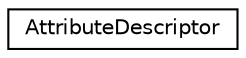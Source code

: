 digraph "Graphical Class Hierarchy"
{
 // LATEX_PDF_SIZE
  edge [fontname="Helvetica",fontsize="10",labelfontname="Helvetica",labelfontsize="10"];
  node [fontname="Helvetica",fontsize="10",shape=record];
  rankdir="LR";
  Node0 [label="AttributeDescriptor",height=0.2,width=0.4,color="black", fillcolor="white", style="filled",URL="$struct_attribute_descriptor.html",tooltip="Descriptor for an AttributeValue."];
}
